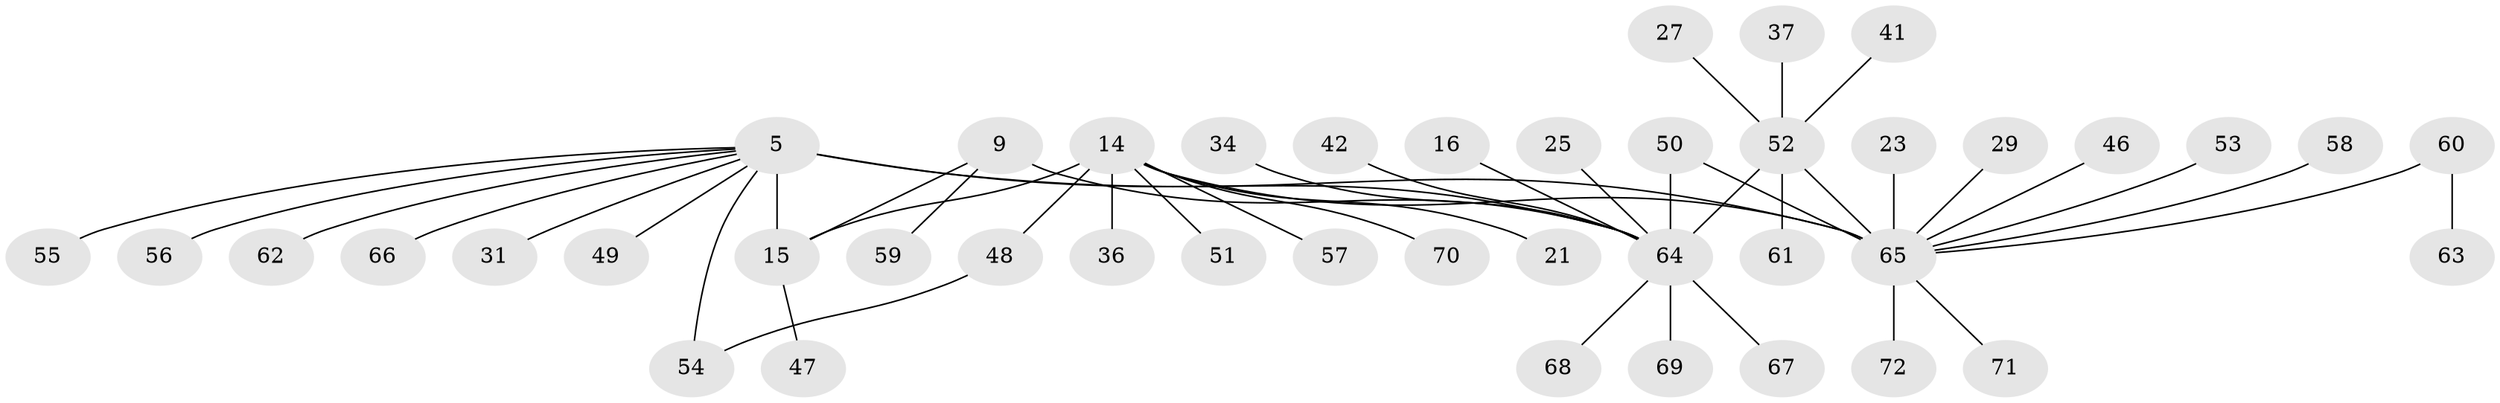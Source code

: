 // original degree distribution, {6: 0.08333333333333333, 11: 0.013888888888888888, 2: 0.18055555555555555, 8: 0.027777777777777776, 10: 0.013888888888888888, 4: 0.027777777777777776, 3: 0.06944444444444445, 5: 0.027777777777777776, 9: 0.013888888888888888, 1: 0.5416666666666666}
// Generated by graph-tools (version 1.1) at 2025/58/03/04/25 21:58:16]
// undirected, 43 vertices, 47 edges
graph export_dot {
graph [start="1"]
  node [color=gray90,style=filled];
  5 [super="+4+2"];
  9 [super="+8"];
  14;
  15 [super="+13"];
  16;
  21;
  23;
  25;
  27;
  29;
  31;
  34 [super="+30"];
  36 [super="+32"];
  37;
  41;
  42;
  46 [super="+17"];
  47;
  48;
  49;
  50;
  51 [super="+35"];
  52 [super="+12"];
  53;
  54;
  55 [super="+38"];
  56;
  57;
  58;
  59;
  60 [super="+43"];
  61;
  62;
  63;
  64 [super="+18+22+28+3+40"];
  65 [super="+19+20+24+44+45+11+6"];
  66;
  67;
  68;
  69;
  70;
  71;
  72;
  5 -- 49;
  5 -- 62 [weight=2];
  5 -- 15 [weight=2];
  5 -- 66;
  5 -- 56;
  5 -- 54;
  5 -- 31;
  5 -- 64 [weight=5];
  5 -- 55;
  5 -- 65 [weight=4];
  9 -- 59;
  9 -- 15;
  9 -- 64 [weight=3];
  14 -- 15 [weight=2];
  14 -- 21;
  14 -- 48;
  14 -- 57;
  14 -- 70;
  14 -- 36;
  14 -- 51;
  14 -- 65;
  15 -- 47;
  16 -- 64;
  23 -- 65;
  25 -- 64;
  27 -- 52;
  29 -- 65;
  34 -- 64;
  37 -- 52;
  41 -- 52;
  42 -- 64;
  46 -- 65;
  48 -- 54;
  50 -- 64;
  50 -- 65;
  52 -- 61;
  52 -- 64 [weight=2];
  52 -- 65 [weight=2];
  53 -- 65;
  58 -- 65;
  60 -- 63;
  60 -- 65;
  64 -- 67;
  64 -- 68;
  64 -- 69;
  65 -- 72;
  65 -- 71;
}
